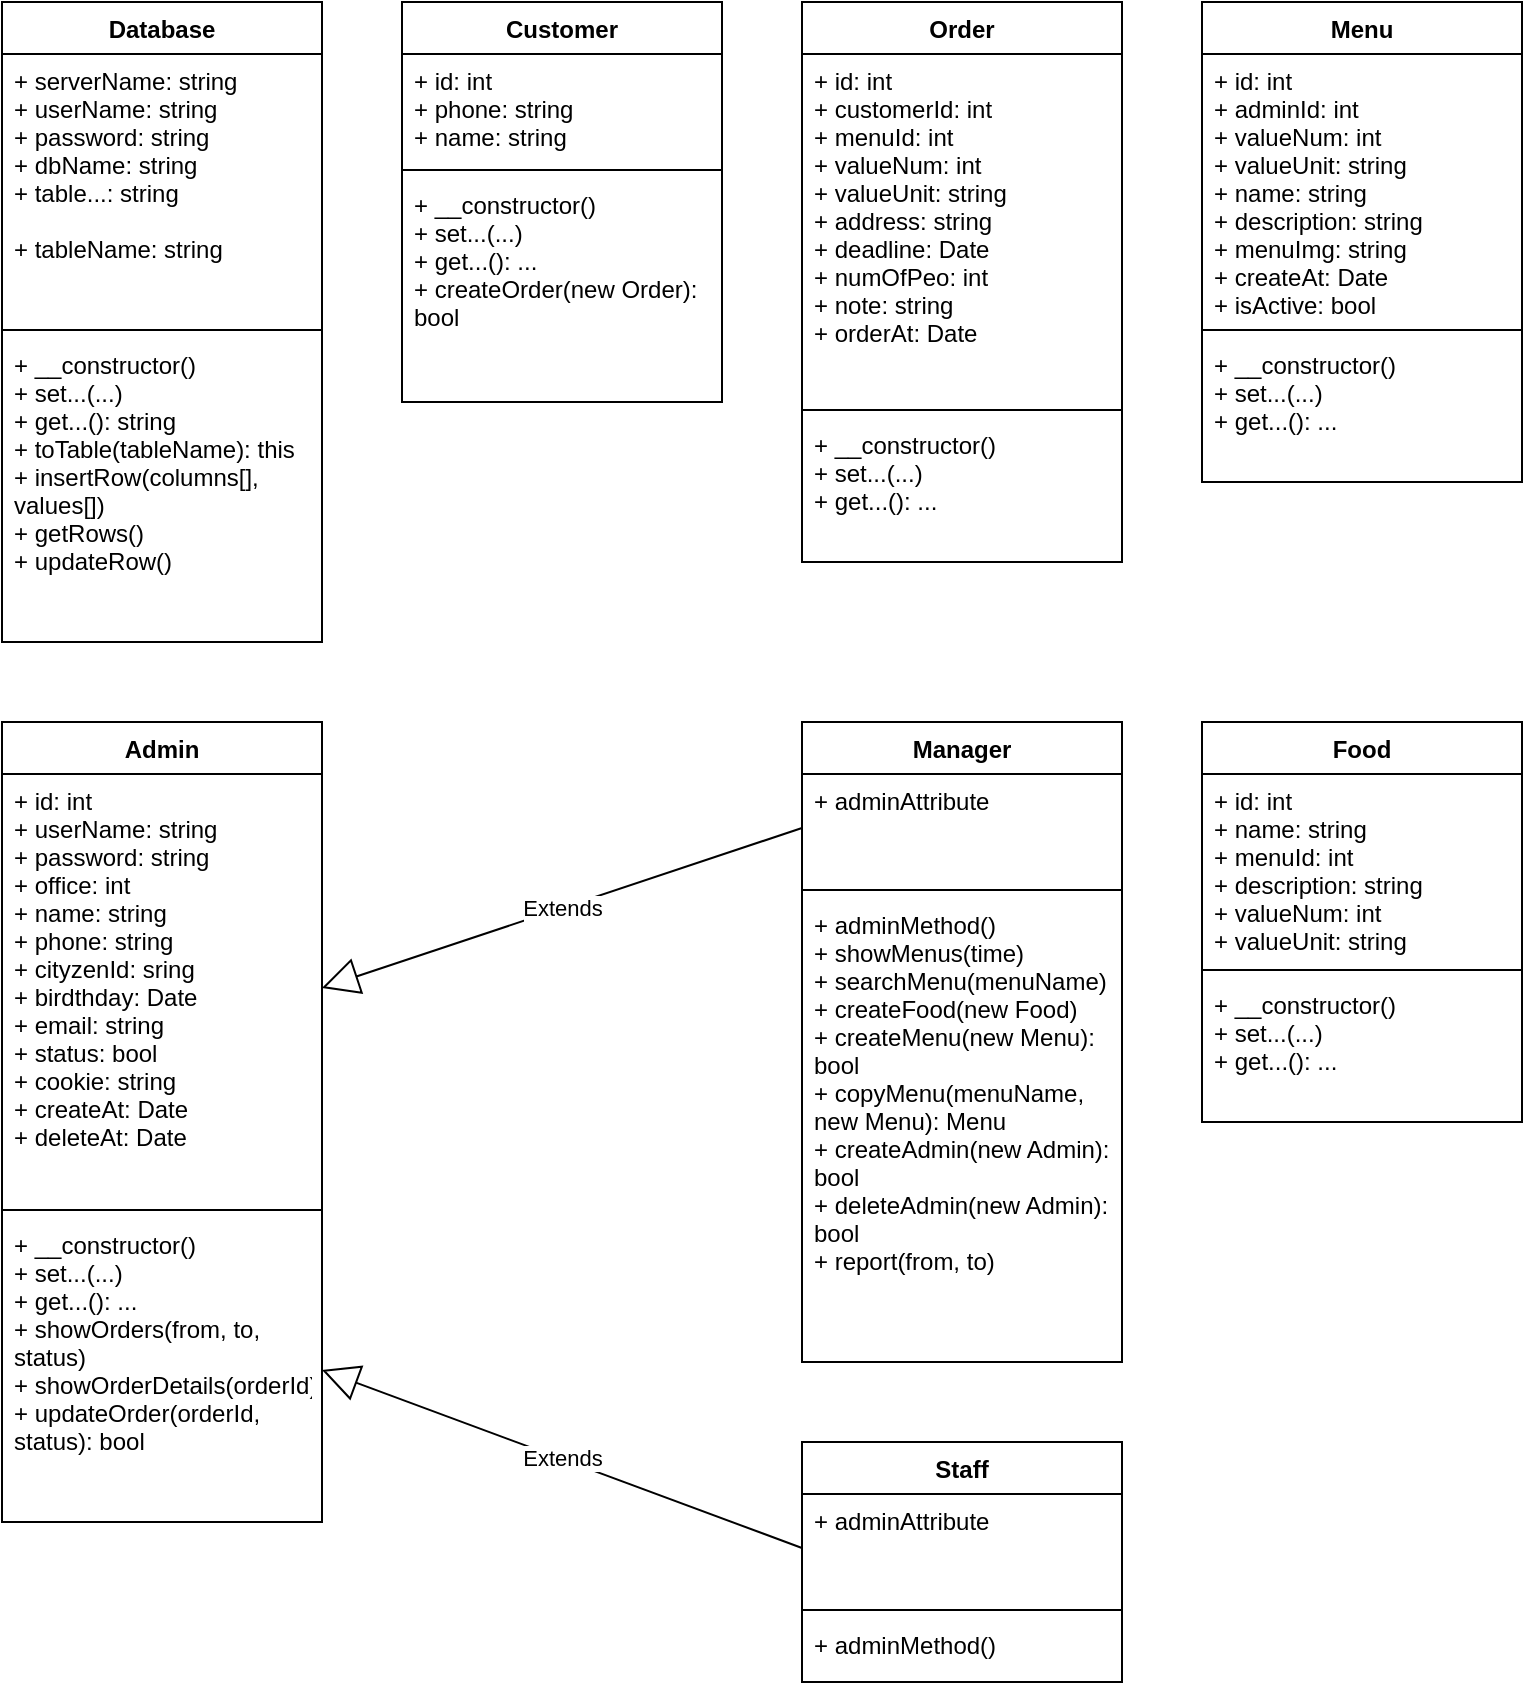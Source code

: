 <mxfile version="14.5.1" type="device"><diagram id="ibbRtkqQK8TwOqvRTWib" name="Page-1"><mxGraphModel dx="1038" dy="607" grid="1" gridSize="10" guides="1" tooltips="1" connect="1" arrows="1" fold="1" page="1" pageScale="1" pageWidth="850" pageHeight="1100" math="0" shadow="0"><root><mxCell id="0"/><mxCell id="1" parent="0"/><mxCell id="IVHF2FD5wScz-1iarKSH-1" value="Customer" style="swimlane;fontStyle=1;align=center;verticalAlign=top;childLayout=stackLayout;horizontal=1;startSize=26;horizontalStack=0;resizeParent=1;resizeParentMax=0;resizeLast=0;collapsible=1;marginBottom=0;" parent="1" vertex="1"><mxGeometry x="240" y="40" width="160" height="200" as="geometry"/></mxCell><mxCell id="IVHF2FD5wScz-1iarKSH-2" value="+ id: int&#10;+ phone: string&#10;+ name: string" style="text;strokeColor=none;fillColor=none;align=left;verticalAlign=top;spacingLeft=4;spacingRight=4;overflow=hidden;rotatable=0;points=[[0,0.5],[1,0.5]];portConstraint=eastwest;" parent="IVHF2FD5wScz-1iarKSH-1" vertex="1"><mxGeometry y="26" width="160" height="54" as="geometry"/></mxCell><mxCell id="IVHF2FD5wScz-1iarKSH-3" value="" style="line;strokeWidth=1;fillColor=none;align=left;verticalAlign=middle;spacingTop=-1;spacingLeft=3;spacingRight=3;rotatable=0;labelPosition=right;points=[];portConstraint=eastwest;" parent="IVHF2FD5wScz-1iarKSH-1" vertex="1"><mxGeometry y="80" width="160" height="8" as="geometry"/></mxCell><mxCell id="IVHF2FD5wScz-1iarKSH-4" value="+ __constructor()&#10;+ set...(...)&#10;+ get...(): ...&#10;+ createOrder(new Order): &#10;bool" style="text;strokeColor=none;fillColor=none;align=left;verticalAlign=top;spacingLeft=4;spacingRight=4;overflow=hidden;rotatable=0;points=[[0,0.5],[1,0.5]];portConstraint=eastwest;" parent="IVHF2FD5wScz-1iarKSH-1" vertex="1"><mxGeometry y="88" width="160" height="112" as="geometry"/></mxCell><mxCell id="IVHF2FD5wScz-1iarKSH-5" value="Order" style="swimlane;fontStyle=1;align=center;verticalAlign=top;childLayout=stackLayout;horizontal=1;startSize=26;horizontalStack=0;resizeParent=1;resizeParentMax=0;resizeLast=0;collapsible=1;marginBottom=0;" parent="1" vertex="1"><mxGeometry x="440" y="40" width="160" height="280" as="geometry"/></mxCell><mxCell id="IVHF2FD5wScz-1iarKSH-6" value="+ id: int&#10;+ customerId: int&#10;+ menuId: int&#10;+ valueNum: int&#10;+ valueUnit: string&#10;+ address: string&#10;+ deadline: Date&#10;+ numOfPeo: int&#10;+ note: string&#10;+ orderAt: Date" style="text;strokeColor=none;fillColor=none;align=left;verticalAlign=top;spacingLeft=4;spacingRight=4;overflow=hidden;rotatable=0;points=[[0,0.5],[1,0.5]];portConstraint=eastwest;" parent="IVHF2FD5wScz-1iarKSH-5" vertex="1"><mxGeometry y="26" width="160" height="174" as="geometry"/></mxCell><mxCell id="IVHF2FD5wScz-1iarKSH-7" value="" style="line;strokeWidth=1;fillColor=none;align=left;verticalAlign=middle;spacingTop=-1;spacingLeft=3;spacingRight=3;rotatable=0;labelPosition=right;points=[];portConstraint=eastwest;" parent="IVHF2FD5wScz-1iarKSH-5" vertex="1"><mxGeometry y="200" width="160" height="8" as="geometry"/></mxCell><mxCell id="IVHF2FD5wScz-1iarKSH-8" value="+ __constructor()&#10;+ set...(...)&#10;+ get...(): ..." style="text;strokeColor=none;fillColor=none;align=left;verticalAlign=top;spacingLeft=4;spacingRight=4;overflow=hidden;rotatable=0;points=[[0,0.5],[1,0.5]];portConstraint=eastwest;" parent="IVHF2FD5wScz-1iarKSH-5" vertex="1"><mxGeometry y="208" width="160" height="72" as="geometry"/></mxCell><mxCell id="IVHF2FD5wScz-1iarKSH-9" value="Menu" style="swimlane;fontStyle=1;align=center;verticalAlign=top;childLayout=stackLayout;horizontal=1;startSize=26;horizontalStack=0;resizeParent=1;resizeParentMax=0;resizeLast=0;collapsible=1;marginBottom=0;" parent="1" vertex="1"><mxGeometry x="640" y="40" width="160" height="240" as="geometry"/></mxCell><mxCell id="IVHF2FD5wScz-1iarKSH-10" value="+ id: int&#10;+ adminId: int&#10;+ valueNum: int&#10;+ valueUnit: string&#10;+ name: string&#10;+ description: string&#10;+ menuImg: string&#10;+ createAt: Date&#10;+ isActive: bool" style="text;strokeColor=none;fillColor=none;align=left;verticalAlign=top;spacingLeft=4;spacingRight=4;overflow=hidden;rotatable=0;points=[[0,0.5],[1,0.5]];portConstraint=eastwest;" parent="IVHF2FD5wScz-1iarKSH-9" vertex="1"><mxGeometry y="26" width="160" height="134" as="geometry"/></mxCell><mxCell id="IVHF2FD5wScz-1iarKSH-11" value="" style="line;strokeWidth=1;fillColor=none;align=left;verticalAlign=middle;spacingTop=-1;spacingLeft=3;spacingRight=3;rotatable=0;labelPosition=right;points=[];portConstraint=eastwest;" parent="IVHF2FD5wScz-1iarKSH-9" vertex="1"><mxGeometry y="160" width="160" height="8" as="geometry"/></mxCell><mxCell id="IVHF2FD5wScz-1iarKSH-12" value="+ __constructor()&#10;+ set...(...)&#10;+ get...(): ..." style="text;strokeColor=none;fillColor=none;align=left;verticalAlign=top;spacingLeft=4;spacingRight=4;overflow=hidden;rotatable=0;points=[[0,0.5],[1,0.5]];portConstraint=eastwest;" parent="IVHF2FD5wScz-1iarKSH-9" vertex="1"><mxGeometry y="168" width="160" height="72" as="geometry"/></mxCell><mxCell id="IVHF2FD5wScz-1iarKSH-13" value="Food" style="swimlane;fontStyle=1;align=center;verticalAlign=top;childLayout=stackLayout;horizontal=1;startSize=26;horizontalStack=0;resizeParent=1;resizeParentMax=0;resizeLast=0;collapsible=1;marginBottom=0;" parent="1" vertex="1"><mxGeometry x="640" y="400" width="160" height="200" as="geometry"/></mxCell><mxCell id="IVHF2FD5wScz-1iarKSH-14" value="+ id: int&#10;+ name: string&#10;+ menuId: int&#10;+ description: string&#10;+ valueNum: int&#10;+ valueUnit: string" style="text;strokeColor=none;fillColor=none;align=left;verticalAlign=top;spacingLeft=4;spacingRight=4;overflow=hidden;rotatable=0;points=[[0,0.5],[1,0.5]];portConstraint=eastwest;" parent="IVHF2FD5wScz-1iarKSH-13" vertex="1"><mxGeometry y="26" width="160" height="94" as="geometry"/></mxCell><mxCell id="IVHF2FD5wScz-1iarKSH-15" value="" style="line;strokeWidth=1;fillColor=none;align=left;verticalAlign=middle;spacingTop=-1;spacingLeft=3;spacingRight=3;rotatable=0;labelPosition=right;points=[];portConstraint=eastwest;" parent="IVHF2FD5wScz-1iarKSH-13" vertex="1"><mxGeometry y="120" width="160" height="8" as="geometry"/></mxCell><mxCell id="IVHF2FD5wScz-1iarKSH-16" value="+ __constructor()&#10;+ set...(...)&#10;+ get...(): ..." style="text;strokeColor=none;fillColor=none;align=left;verticalAlign=top;spacingLeft=4;spacingRight=4;overflow=hidden;rotatable=0;points=[[0,0.5],[1,0.5]];portConstraint=eastwest;" parent="IVHF2FD5wScz-1iarKSH-13" vertex="1"><mxGeometry y="128" width="160" height="72" as="geometry"/></mxCell><mxCell id="IVHF2FD5wScz-1iarKSH-17" value="Admin" style="swimlane;fontStyle=1;align=center;verticalAlign=top;childLayout=stackLayout;horizontal=1;startSize=26;horizontalStack=0;resizeParent=1;resizeParentMax=0;resizeLast=0;collapsible=1;marginBottom=0;" parent="1" vertex="1"><mxGeometry x="40" y="400" width="160" height="400" as="geometry"/></mxCell><mxCell id="IVHF2FD5wScz-1iarKSH-18" value="+ id: int&#10;+ userName: string&#10;+ password: string&#10;+ office: int&#10;+ name: string&#10;+ phone: string&#10;+ cityzenId: sring&#10;+ birdthday: Date&#10;+ email: string&#10;+ status: bool&#10;+ cookie: string&#10;+ createAt: Date&#10;+ deleteAt: Date" style="text;strokeColor=none;fillColor=none;align=left;verticalAlign=top;spacingLeft=4;spacingRight=4;overflow=hidden;rotatable=0;points=[[0,0.5],[1,0.5]];portConstraint=eastwest;" parent="IVHF2FD5wScz-1iarKSH-17" vertex="1"><mxGeometry y="26" width="160" height="214" as="geometry"/></mxCell><mxCell id="IVHF2FD5wScz-1iarKSH-19" value="" style="line;strokeWidth=1;fillColor=none;align=left;verticalAlign=middle;spacingTop=-1;spacingLeft=3;spacingRight=3;rotatable=0;labelPosition=right;points=[];portConstraint=eastwest;" parent="IVHF2FD5wScz-1iarKSH-17" vertex="1"><mxGeometry y="240" width="160" height="8" as="geometry"/></mxCell><mxCell id="IVHF2FD5wScz-1iarKSH-20" value="+ __constructor()&#10;+ set...(...)&#10;+ get...(): ...&#10;+ showOrders(from, to,&#10;status)&#10;+ showOrderDetails(orderId)&#10;+ updateOrder(orderId, &#10;status): bool" style="text;strokeColor=none;fillColor=none;align=left;verticalAlign=top;spacingLeft=4;spacingRight=4;overflow=hidden;rotatable=0;points=[[0,0.5],[1,0.5]];portConstraint=eastwest;" parent="IVHF2FD5wScz-1iarKSH-17" vertex="1"><mxGeometry y="248" width="160" height="152" as="geometry"/></mxCell><mxCell id="HQIe_BpXtwBZY5GEg_VE-1" value="Database" style="swimlane;fontStyle=1;align=center;verticalAlign=top;childLayout=stackLayout;horizontal=1;startSize=26;horizontalStack=0;resizeParent=1;resizeParentMax=0;resizeLast=0;collapsible=1;marginBottom=0;" parent="1" vertex="1"><mxGeometry x="40" y="40" width="160" height="320" as="geometry"/></mxCell><mxCell id="HQIe_BpXtwBZY5GEg_VE-2" value="+ serverName: string&#10;+ userName: string&#10;+ password: string&#10;+ dbName: string&#10;+ table...: string&#10;&#10;+ tableName: string" style="text;strokeColor=none;fillColor=none;align=left;verticalAlign=top;spacingLeft=4;spacingRight=4;overflow=hidden;rotatable=0;points=[[0,0.5],[1,0.5]];portConstraint=eastwest;" parent="HQIe_BpXtwBZY5GEg_VE-1" vertex="1"><mxGeometry y="26" width="160" height="134" as="geometry"/></mxCell><mxCell id="HQIe_BpXtwBZY5GEg_VE-3" value="" style="line;strokeWidth=1;fillColor=none;align=left;verticalAlign=middle;spacingTop=-1;spacingLeft=3;spacingRight=3;rotatable=0;labelPosition=right;points=[];portConstraint=eastwest;" parent="HQIe_BpXtwBZY5GEg_VE-1" vertex="1"><mxGeometry y="160" width="160" height="8" as="geometry"/></mxCell><mxCell id="HQIe_BpXtwBZY5GEg_VE-4" value="+ __constructor()&#10;+ set...(...)&#10;+ get...(): string&#10;+ toTable(tableName): this&#10;+ insertRow(columns[], &#10;values[])&#10;+ getRows()&#10;+ updateRow()" style="text;strokeColor=none;fillColor=none;align=left;verticalAlign=top;spacingLeft=4;spacingRight=4;overflow=hidden;rotatable=0;points=[[0,0.5],[1,0.5]];portConstraint=eastwest;" parent="HQIe_BpXtwBZY5GEg_VE-1" vertex="1"><mxGeometry y="168" width="160" height="152" as="geometry"/></mxCell><mxCell id="JC7_gSe1VFstHsPF0K8O-1" value="Manager" style="swimlane;fontStyle=1;align=center;verticalAlign=top;childLayout=stackLayout;horizontal=1;startSize=26;horizontalStack=0;resizeParent=1;resizeParentMax=0;resizeLast=0;collapsible=1;marginBottom=0;" parent="1" vertex="1"><mxGeometry x="440" y="400" width="160" height="320" as="geometry"/></mxCell><mxCell id="JC7_gSe1VFstHsPF0K8O-2" value="+ adminAttribute&#10;&#10;" style="text;strokeColor=none;fillColor=none;align=left;verticalAlign=top;spacingLeft=4;spacingRight=4;overflow=hidden;rotatable=0;points=[[0,0.5],[1,0.5]];portConstraint=eastwest;" parent="JC7_gSe1VFstHsPF0K8O-1" vertex="1"><mxGeometry y="26" width="160" height="54" as="geometry"/></mxCell><mxCell id="JC7_gSe1VFstHsPF0K8O-3" value="" style="line;strokeWidth=1;fillColor=none;align=left;verticalAlign=middle;spacingTop=-1;spacingLeft=3;spacingRight=3;rotatable=0;labelPosition=right;points=[];portConstraint=eastwest;" parent="JC7_gSe1VFstHsPF0K8O-1" vertex="1"><mxGeometry y="80" width="160" height="8" as="geometry"/></mxCell><mxCell id="JC7_gSe1VFstHsPF0K8O-4" value="+ adminMethod()&#10;+ showMenus(time)&#10;+ searchMenu(menuName)&#10;+ createFood(new Food)&#10;+ createMenu(new Menu):&#10;bool&#10;+ copyMenu(menuName, &#10;new Menu): Menu&#10;+ createAdmin(new Admin):&#10;bool&#10;+ deleteAdmin(new Admin):&#10;bool&#10;+ report(from, to)" style="text;strokeColor=none;fillColor=none;align=left;verticalAlign=top;spacingLeft=4;spacingRight=4;overflow=hidden;rotatable=0;points=[[0,0.5],[1,0.5]];portConstraint=eastwest;" parent="JC7_gSe1VFstHsPF0K8O-1" vertex="1"><mxGeometry y="88" width="160" height="232" as="geometry"/></mxCell><mxCell id="JC7_gSe1VFstHsPF0K8O-5" value="Staff" style="swimlane;fontStyle=1;align=center;verticalAlign=top;childLayout=stackLayout;horizontal=1;startSize=26;horizontalStack=0;resizeParent=1;resizeParentMax=0;resizeLast=0;collapsible=1;marginBottom=0;" parent="1" vertex="1"><mxGeometry x="440" y="760" width="160" height="120" as="geometry"/></mxCell><mxCell id="JC7_gSe1VFstHsPF0K8O-6" value="+ adminAttribute" style="text;strokeColor=none;fillColor=none;align=left;verticalAlign=top;spacingLeft=4;spacingRight=4;overflow=hidden;rotatable=0;points=[[0,0.5],[1,0.5]];portConstraint=eastwest;" parent="JC7_gSe1VFstHsPF0K8O-5" vertex="1"><mxGeometry y="26" width="160" height="54" as="geometry"/></mxCell><mxCell id="JC7_gSe1VFstHsPF0K8O-7" value="" style="line;strokeWidth=1;fillColor=none;align=left;verticalAlign=middle;spacingTop=-1;spacingLeft=3;spacingRight=3;rotatable=0;labelPosition=right;points=[];portConstraint=eastwest;" parent="JC7_gSe1VFstHsPF0K8O-5" vertex="1"><mxGeometry y="80" width="160" height="8" as="geometry"/></mxCell><mxCell id="JC7_gSe1VFstHsPF0K8O-8" value="+ adminMethod()" style="text;strokeColor=none;fillColor=none;align=left;verticalAlign=top;spacingLeft=4;spacingRight=4;overflow=hidden;rotatable=0;points=[[0,0.5],[1,0.5]];portConstraint=eastwest;" parent="JC7_gSe1VFstHsPF0K8O-5" vertex="1"><mxGeometry y="88" width="160" height="32" as="geometry"/></mxCell><mxCell id="JC7_gSe1VFstHsPF0K8O-9" value="Extends" style="endArrow=block;endSize=16;endFill=0;html=1;exitX=0;exitY=0.5;exitDx=0;exitDy=0;entryX=1;entryY=0.5;entryDx=0;entryDy=0;" parent="1" source="JC7_gSe1VFstHsPF0K8O-2" target="IVHF2FD5wScz-1iarKSH-18" edge="1"><mxGeometry width="160" relative="1" as="geometry"><mxPoint x="340" y="610" as="sourcePoint"/><mxPoint x="500" y="610" as="targetPoint"/></mxGeometry></mxCell><mxCell id="JC7_gSe1VFstHsPF0K8O-12" value="Extends" style="endArrow=block;endSize=16;endFill=0;html=1;exitX=0;exitY=0.5;exitDx=0;exitDy=0;entryX=1;entryY=0.5;entryDx=0;entryDy=0;" parent="1" source="JC7_gSe1VFstHsPF0K8O-6" target="IVHF2FD5wScz-1iarKSH-20" edge="1"><mxGeometry width="160" relative="1" as="geometry"><mxPoint x="130" y="760" as="sourcePoint"/><mxPoint x="130" y="690" as="targetPoint"/></mxGeometry></mxCell></root></mxGraphModel></diagram></mxfile>